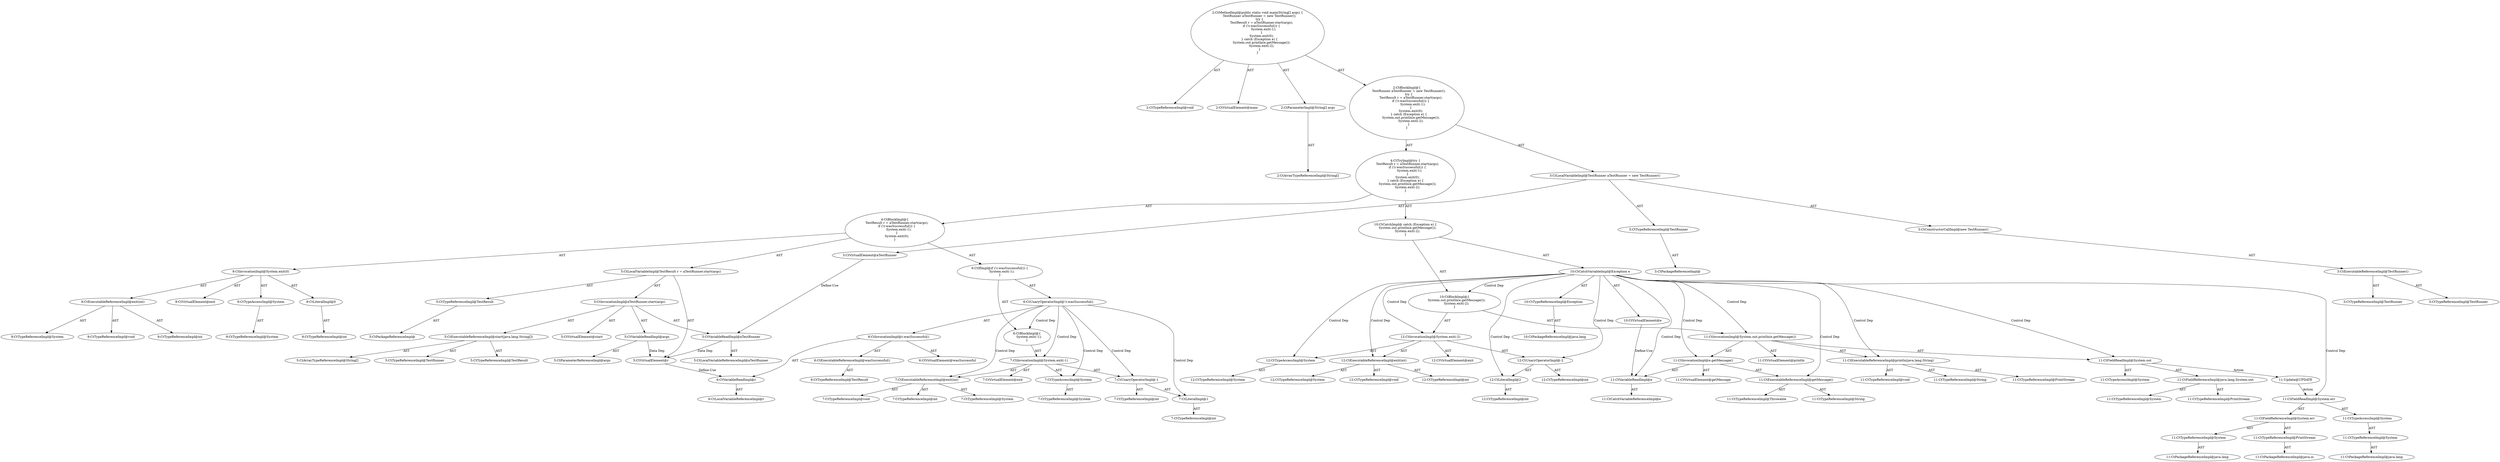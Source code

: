 digraph "main#?,String[]" {
0 [label="2:CtTypeReferenceImpl@void" shape=ellipse]
1 [label="2:CtVirtualElement@main" shape=ellipse]
2 [label="2:CtParameterImpl@String[] args" shape=ellipse]
3 [label="2:CtArrayTypeReferenceImpl@String[]" shape=ellipse]
4 [label="3:CtTypeReferenceImpl@TestRunner" shape=ellipse]
5 [label="3:CtPackageReferenceImpl@" shape=ellipse]
6 [label="3:CtExecutableReferenceImpl@TestRunner()" shape=ellipse]
7 [label="3:CtTypeReferenceImpl@TestRunner" shape=ellipse]
8 [label="3:CtTypeReferenceImpl@TestRunner" shape=ellipse]
9 [label="3:CtConstructorCallImpl@new TestRunner()" shape=ellipse]
10 [label="3:CtVirtualElement@aTestRunner" shape=ellipse]
11 [label="3:CtLocalVariableImpl@TestRunner aTestRunner = new TestRunner()" shape=ellipse]
12 [label="5:CtTypeReferenceImpl@TestResult" shape=ellipse]
13 [label="5:CtPackageReferenceImpl@" shape=ellipse]
14 [label="5:CtExecutableReferenceImpl@start(java.lang.String[])" shape=ellipse]
15 [label="5:CtTypeReferenceImpl@TestRunner" shape=ellipse]
16 [label="5:CtTypeReferenceImpl@TestResult" shape=ellipse]
17 [label="5:CtArrayTypeReferenceImpl@String[]" shape=ellipse]
18 [label="5:CtVirtualElement@start" shape=ellipse]
19 [label="5:CtVariableReadImpl@aTestRunner" shape=ellipse]
20 [label="5:CtLocalVariableReferenceImpl@aTestRunner" shape=ellipse]
21 [label="5:CtVariableReadImpl@args" shape=ellipse]
22 [label="5:CtParameterReferenceImpl@args" shape=ellipse]
23 [label="5:CtInvocationImpl@aTestRunner.start(args)" shape=ellipse]
24 [label="5:CtVirtualElement@r" shape=ellipse]
25 [label="5:CtLocalVariableImpl@TestResult r = aTestRunner.start(args)" shape=ellipse]
26 [label="6:CtExecutableReferenceImpl@wasSuccessful()" shape=ellipse]
27 [label="6:CtTypeReferenceImpl@TestResult" shape=ellipse]
28 [label="6:CtVirtualElement@wasSuccessful" shape=ellipse]
29 [label="6:CtVariableReadImpl@r" shape=ellipse]
30 [label="6:CtLocalVariableReferenceImpl@r" shape=ellipse]
31 [label="6:CtInvocationImpl@r.wasSuccessful()" shape=ellipse]
32 [label="6:CtUnaryOperatorImpl@!r.wasSuccessful()" shape=ellipse]
33 [label="7:CtExecutableReferenceImpl@exit(int)" shape=ellipse]
34 [label="7:CtTypeReferenceImpl@System" shape=ellipse]
35 [label="7:CtTypeReferenceImpl@void" shape=ellipse]
36 [label="7:CtTypeReferenceImpl@int" shape=ellipse]
37 [label="7:CtVirtualElement@exit" shape=ellipse]
38 [label="7:CtTypeAccessImpl@System" shape=ellipse]
39 [label="7:CtTypeReferenceImpl@System" shape=ellipse]
40 [label="7:CtLiteralImpl@1" shape=ellipse]
41 [label="7:CtTypeReferenceImpl@int" shape=ellipse]
42 [label="7:CtUnaryOperatorImpl@-1" shape=ellipse]
43 [label="7:CtTypeReferenceImpl@int" shape=ellipse]
44 [label="7:CtInvocationImpl@System.exit(-1)" shape=ellipse]
45 [label="6:CtBlockImpl@\{
    System.exit(-1);
\}" shape=ellipse]
46 [label="6:CtIfImpl@if (!r.wasSuccessful()) \{
    System.exit(-1);
\}" shape=ellipse]
47 [label="9:CtExecutableReferenceImpl@exit(int)" shape=ellipse]
48 [label="9:CtTypeReferenceImpl@System" shape=ellipse]
49 [label="9:CtTypeReferenceImpl@void" shape=ellipse]
50 [label="9:CtTypeReferenceImpl@int" shape=ellipse]
51 [label="9:CtVirtualElement@exit" shape=ellipse]
52 [label="9:CtTypeAccessImpl@System" shape=ellipse]
53 [label="9:CtTypeReferenceImpl@System" shape=ellipse]
54 [label="9:CtLiteralImpl@0" shape=ellipse]
55 [label="9:CtTypeReferenceImpl@int" shape=ellipse]
56 [label="9:CtInvocationImpl@System.exit(0)" shape=ellipse]
57 [label="4:CtBlockImpl@\{
    TestResult r = aTestRunner.start(args);
    if (!r.wasSuccessful()) \{
        System.exit(-1);
    \}
    System.exit(0);
\}" shape=ellipse]
58 [label="10:CtVirtualElement@e" shape=ellipse]
59 [label="10:CtTypeReferenceImpl@Exception" shape=ellipse]
60 [label="10:CtPackageReferenceImpl@java.lang" shape=ellipse]
61 [label="10:CtCatchVariableImpl@Exception e" shape=ellipse]
62 [label="11:CtExecutableReferenceImpl@println(java.lang.String)" shape=ellipse]
63 [label="11:CtTypeReferenceImpl@PrintStream" shape=ellipse]
64 [label="11:CtTypeReferenceImpl@void" shape=ellipse]
65 [label="11:CtTypeReferenceImpl@String" shape=ellipse]
66 [label="11:CtVirtualElement@println" shape=ellipse]
67 [label="11:CtFieldReferenceImpl@java.lang.System.out" shape=ellipse]
68 [label="11:CtTypeReferenceImpl@System" shape=ellipse]
69 [label="11:CtTypeReferenceImpl@PrintStream" shape=ellipse]
70 [label="11:CtFieldReadImpl@System.out" shape=ellipse]
71 [label="11:CtTypeAccessImpl@System" shape=ellipse]
72 [label="11:CtExecutableReferenceImpl@getMessage()" shape=ellipse]
73 [label="11:CtTypeReferenceImpl@Throwable" shape=ellipse]
74 [label="11:CtTypeReferenceImpl@String" shape=ellipse]
75 [label="11:CtVirtualElement@getMessage" shape=ellipse]
76 [label="11:CtVariableReadImpl@e" shape=ellipse]
77 [label="11:CtCatchVariableReferenceImpl@e" shape=ellipse]
78 [label="11:CtInvocationImpl@e.getMessage()" shape=ellipse]
79 [label="11:CtInvocationImpl@System.out.println(e.getMessage())" shape=ellipse]
80 [label="12:CtExecutableReferenceImpl@exit(int)" shape=ellipse]
81 [label="12:CtTypeReferenceImpl@System" shape=ellipse]
82 [label="12:CtTypeReferenceImpl@void" shape=ellipse]
83 [label="12:CtTypeReferenceImpl@int" shape=ellipse]
84 [label="12:CtVirtualElement@exit" shape=ellipse]
85 [label="12:CtTypeAccessImpl@System" shape=ellipse]
86 [label="12:CtTypeReferenceImpl@System" shape=ellipse]
87 [label="12:CtLiteralImpl@2" shape=ellipse]
88 [label="12:CtTypeReferenceImpl@int" shape=ellipse]
89 [label="12:CtUnaryOperatorImpl@-2" shape=ellipse]
90 [label="12:CtTypeReferenceImpl@int" shape=ellipse]
91 [label="12:CtInvocationImpl@System.exit(-2)" shape=ellipse]
92 [label="10:CtBlockImpl@\{
    System.out.println(e.getMessage());
    System.exit(-2);
\}" shape=ellipse]
93 [label="10:CtCatchImpl@ catch (Exception e) \{
    System.out.println(e.getMessage());
    System.exit(-2);
\}" shape=ellipse]
94 [label="4:CtTryImpl@try \{
    TestResult r = aTestRunner.start(args);
    if (!r.wasSuccessful()) \{
        System.exit(-1);
    \}
    System.exit(0);
\} catch (Exception e) \{
    System.out.println(e.getMessage());
    System.exit(-2);
\}" shape=ellipse]
95 [label="2:CtBlockImpl@\{
    TestRunner aTestRunner = new TestRunner();
    try \{
        TestResult r = aTestRunner.start(args);
        if (!r.wasSuccessful()) \{
            System.exit(-1);
        \}
        System.exit(0);
    \} catch (Exception e) \{
        System.out.println(e.getMessage());
        System.exit(-2);
    \}
\}" shape=ellipse]
96 [label="2:CtMethodImpl@public static void main(String[] args) \{
    TestRunner aTestRunner = new TestRunner();
    try \{
        TestResult r = aTestRunner.start(args);
        if (!r.wasSuccessful()) \{
            System.exit(-1);
        \}
        System.exit(0);
    \} catch (Exception e) \{
        System.out.println(e.getMessage());
        System.exit(-2);
    \}
\}" shape=ellipse]
97 [label="11:Update@UPDATE" shape=ellipse]
98 [label="11:CtPackageReferenceImpl@java.lang" shape=ellipse]
99 [label="11:CtTypeReferenceImpl@System" shape=ellipse]
100 [label="11:CtTypeAccessImpl@System" shape=ellipse]
101 [label="11:CtPackageReferenceImpl@java.lang" shape=ellipse]
102 [label="11:CtTypeReferenceImpl@System" shape=ellipse]
103 [label="11:CtPackageReferenceImpl@java.io" shape=ellipse]
104 [label="11:CtTypeReferenceImpl@PrintStream" shape=ellipse]
105 [label="11:CtFieldReferenceImpl@System.err" shape=ellipse]
106 [label="11:CtFieldReadImpl@System.err" shape=ellipse]
2 -> 3 [label="AST"];
4 -> 5 [label="AST"];
6 -> 7 [label="AST"];
6 -> 8 [label="AST"];
9 -> 6 [label="AST"];
10 -> 19 [label="Define-Use"];
11 -> 10 [label="AST"];
11 -> 4 [label="AST"];
11 -> 9 [label="AST"];
12 -> 13 [label="AST"];
14 -> 15 [label="AST"];
14 -> 16 [label="AST"];
14 -> 17 [label="AST"];
19 -> 20 [label="AST"];
19 -> 24 [label="Data Dep"];
21 -> 22 [label="AST"];
21 -> 24 [label="Data Dep"];
23 -> 18 [label="AST"];
23 -> 19 [label="AST"];
23 -> 14 [label="AST"];
23 -> 21 [label="AST"];
24 -> 29 [label="Define-Use"];
25 -> 24 [label="AST"];
25 -> 12 [label="AST"];
25 -> 23 [label="AST"];
26 -> 27 [label="AST"];
29 -> 30 [label="AST"];
31 -> 28 [label="AST"];
31 -> 29 [label="AST"];
31 -> 26 [label="AST"];
32 -> 31 [label="AST"];
32 -> 45 [label="Control Dep"];
32 -> 44 [label="Control Dep"];
32 -> 33 [label="Control Dep"];
32 -> 38 [label="Control Dep"];
32 -> 42 [label="Control Dep"];
32 -> 40 [label="Control Dep"];
33 -> 34 [label="AST"];
33 -> 35 [label="AST"];
33 -> 36 [label="AST"];
38 -> 39 [label="AST"];
40 -> 41 [label="AST"];
42 -> 43 [label="AST"];
42 -> 40 [label="AST"];
44 -> 37 [label="AST"];
44 -> 38 [label="AST"];
44 -> 33 [label="AST"];
44 -> 42 [label="AST"];
45 -> 44 [label="AST"];
46 -> 32 [label="AST"];
46 -> 45 [label="AST"];
47 -> 48 [label="AST"];
47 -> 49 [label="AST"];
47 -> 50 [label="AST"];
52 -> 53 [label="AST"];
54 -> 55 [label="AST"];
56 -> 51 [label="AST"];
56 -> 52 [label="AST"];
56 -> 47 [label="AST"];
56 -> 54 [label="AST"];
57 -> 25 [label="AST"];
57 -> 46 [label="AST"];
57 -> 56 [label="AST"];
58 -> 76 [label="Define-Use"];
59 -> 60 [label="AST"];
61 -> 58 [label="AST"];
61 -> 59 [label="AST"];
61 -> 92 [label="Control Dep"];
61 -> 79 [label="Control Dep"];
61 -> 62 [label="Control Dep"];
61 -> 70 [label="Control Dep"];
61 -> 78 [label="Control Dep"];
61 -> 72 [label="Control Dep"];
61 -> 76 [label="Control Dep"];
61 -> 91 [label="Control Dep"];
61 -> 80 [label="Control Dep"];
61 -> 85 [label="Control Dep"];
61 -> 89 [label="Control Dep"];
61 -> 87 [label="Control Dep"];
61 -> 106 [label="Control Dep"];
62 -> 63 [label="AST"];
62 -> 64 [label="AST"];
62 -> 65 [label="AST"];
67 -> 68 [label="AST"];
67 -> 69 [label="AST"];
70 -> 71 [label="AST"];
70 -> 67 [label="AST"];
70 -> 97 [label="Action"];
72 -> 73 [label="AST"];
72 -> 74 [label="AST"];
76 -> 77 [label="AST"];
78 -> 75 [label="AST"];
78 -> 76 [label="AST"];
78 -> 72 [label="AST"];
79 -> 66 [label="AST"];
79 -> 70 [label="AST"];
79 -> 62 [label="AST"];
79 -> 78 [label="AST"];
80 -> 81 [label="AST"];
80 -> 82 [label="AST"];
80 -> 83 [label="AST"];
85 -> 86 [label="AST"];
87 -> 88 [label="AST"];
89 -> 90 [label="AST"];
89 -> 87 [label="AST"];
91 -> 84 [label="AST"];
91 -> 85 [label="AST"];
91 -> 80 [label="AST"];
91 -> 89 [label="AST"];
92 -> 79 [label="AST"];
92 -> 91 [label="AST"];
93 -> 61 [label="AST"];
93 -> 92 [label="AST"];
94 -> 57 [label="AST"];
94 -> 93 [label="AST"];
95 -> 11 [label="AST"];
95 -> 94 [label="AST"];
96 -> 1 [label="AST"];
96 -> 0 [label="AST"];
96 -> 2 [label="AST"];
96 -> 95 [label="AST"];
97 -> 106 [label="Action"];
99 -> 98 [label="AST"];
100 -> 99 [label="AST"];
102 -> 101 [label="AST"];
104 -> 103 [label="AST"];
105 -> 102 [label="AST"];
105 -> 104 [label="AST"];
106 -> 100 [label="AST"];
106 -> 105 [label="AST"];
}
